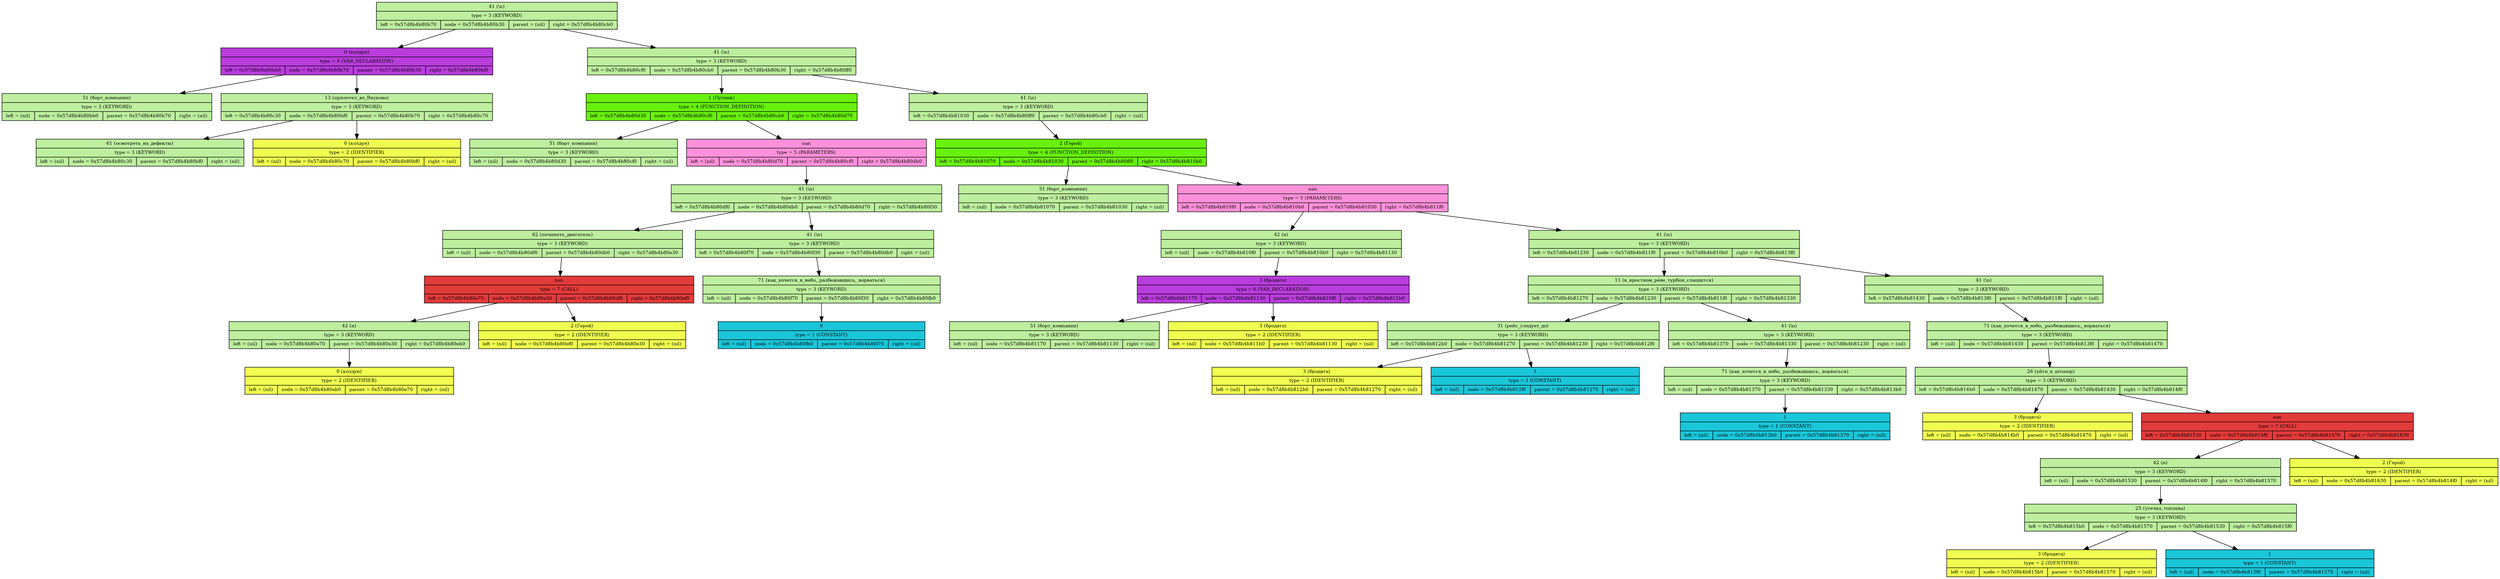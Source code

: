 digraph
{
	node[fontsize=9]

	node_0x57d8b4b80b30 [shape=record, label = "{41 (\\n)| type = 3 (KEYWORD) | {left = 0x57d8b4b80b70 | node = 0x57d8b4b80b30 | parent = (nil) | right = 0x57d8b4b80cb0}}" style="filled",fillcolor="#BDEF9E"]

	node_0x57d8b4b80b70 [shape=record, label = "{0 (колдун)| type = 6 (VAR_DECLARATION) | {left = 0x57d8b4b80bb0 | node = 0x57d8b4b80b70 | parent = 0x57d8b4b80b30 | right = 0x57d8b4b80bf0}}" style="filled",fillcolor="#B93CDC"]

	edge[color="black",fontsize=12]
	node_0x57d8b4b80b30 -> node_0x57d8b4b80b70

	node_0x57d8b4b80bb0 [shape=record, label = "{51 (борт_компании)| type = 3 (KEYWORD) | {left = (nil) | node = 0x57d8b4b80bb0 | parent = 0x57d8b4b80b70 | right = (nil)}}" style="filled",fillcolor="#BDEF9E"]

	edge[color="black",fontsize=12]
	node_0x57d8b4b80b70 -> node_0x57d8b4b80bb0

	node_0x57d8b4b80bf0 [shape=record, label = "{13 (прилетел_во_Внуково)| type = 3 (KEYWORD) | {left = 0x57d8b4b80c30 | node = 0x57d8b4b80bf0 | parent = 0x57d8b4b80b70 | right = 0x57d8b4b80c70}}" style="filled",fillcolor="#BDEF9E"]

	edge[color="black",fontsize=12]
	node_0x57d8b4b80b70 -> node_0x57d8b4b80bf0

	node_0x57d8b4b80c30 [shape=record, label = "{61 (осмотреть_на_дефекты)| type = 3 (KEYWORD) | {left = (nil) | node = 0x57d8b4b80c30 | parent = 0x57d8b4b80bf0 | right = (nil)}}" style="filled",fillcolor="#BDEF9E"]

	edge[color="black",fontsize=12]
	node_0x57d8b4b80bf0 -> node_0x57d8b4b80c30

	node_0x57d8b4b80c70 [shape=record, label = "{0 (колдун)| type = 2 (IDENTIFIER) | {left = (nil) | node = 0x57d8b4b80c70 | parent = 0x57d8b4b80bf0 | right = (nil)}}" style="filled",fillcolor="#F0FF4F"]

	edge[color="black",fontsize=12]
	node_0x57d8b4b80bf0 -> node_0x57d8b4b80c70

	node_0x57d8b4b80cb0 [shape=record, label = "{41 (\\n)| type = 3 (KEYWORD) | {left = 0x57d8b4b80cf0 | node = 0x57d8b4b80cb0 | parent = 0x57d8b4b80b30 | right = 0x57d8b4b80ff0}}" style="filled",fillcolor="#BDEF9E"]

	edge[color="black",fontsize=12]
	node_0x57d8b4b80b30 -> node_0x57d8b4b80cb0

	node_0x57d8b4b80cf0 [shape=record, label = "{1 (Путник)| type = 4 (FUNCTION_DEFINITION) | {left = 0x57d8b4b80d30 | node = 0x57d8b4b80cf0 | parent = 0x57d8b4b80cb0 | right = 0x57d8b4b80d70}}" style="filled",fillcolor="#68F10D"]

	edge[color="black",fontsize=12]
	node_0x57d8b4b80cb0 -> node_0x57d8b4b80cf0

	node_0x57d8b4b80d30 [shape=record, label = "{51 (борт_компании)| type = 3 (KEYWORD) | {left = (nil) | node = 0x57d8b4b80d30 | parent = 0x57d8b4b80cf0 | right = (nil)}}" style="filled",fillcolor="#BDEF9E"]

	edge[color="black",fontsize=12]
	node_0x57d8b4b80cf0 -> node_0x57d8b4b80d30

	node_0x57d8b4b80d70 [shape=record, label = "{nan| type = 5 (PARAMETERS) | {left = (nil) | node = 0x57d8b4b80d70 | parent = 0x57d8b4b80cf0 | right = 0x57d8b4b80db0}}" style="filled",fillcolor="#FF91DA"]

	edge[color="black",fontsize=12]
	node_0x57d8b4b80cf0 -> node_0x57d8b4b80d70

	node_0x57d8b4b80db0 [shape=record, label = "{41 (\\n)| type = 3 (KEYWORD) | {left = 0x57d8b4b80df0 | node = 0x57d8b4b80db0 | parent = 0x57d8b4b80d70 | right = 0x57d8b4b80f30}}" style="filled",fillcolor="#BDEF9E"]

	edge[color="black",fontsize=12]
	node_0x57d8b4b80d70 -> node_0x57d8b4b80db0

	node_0x57d8b4b80df0 [shape=record, label = "{62 (починить_двигатель)| type = 3 (KEYWORD) | {left = (nil) | node = 0x57d8b4b80df0 | parent = 0x57d8b4b80db0 | right = 0x57d8b4b80e30}}" style="filled",fillcolor="#BDEF9E"]

	edge[color="black",fontsize=12]
	node_0x57d8b4b80db0 -> node_0x57d8b4b80df0

	node_0x57d8b4b80e30 [shape=record, label = "{nan| type = 7 (CALL) | {left = 0x57d8b4b80e70 | node = 0x57d8b4b80e30 | parent = 0x57d8b4b80df0 | right = 0x57d8b4b80ef0}}" style="filled",fillcolor="#E33A3A"]

	edge[color="black",fontsize=12]
	node_0x57d8b4b80df0 -> node_0x57d8b4b80e30

	node_0x57d8b4b80e70 [shape=record, label = "{42 (и)| type = 3 (KEYWORD) | {left = (nil) | node = 0x57d8b4b80e70 | parent = 0x57d8b4b80e30 | right = 0x57d8b4b80eb0}}" style="filled",fillcolor="#BDEF9E"]

	edge[color="black",fontsize=12]
	node_0x57d8b4b80e30 -> node_0x57d8b4b80e70

	node_0x57d8b4b80eb0 [shape=record, label = "{0 (колдун)| type = 2 (IDENTIFIER) | {left = (nil) | node = 0x57d8b4b80eb0 | parent = 0x57d8b4b80e70 | right = (nil)}}" style="filled",fillcolor="#F0FF4F"]

	edge[color="black",fontsize=12]
	node_0x57d8b4b80e70 -> node_0x57d8b4b80eb0

	node_0x57d8b4b80ef0 [shape=record, label = "{2 (Герой)| type = 2 (IDENTIFIER) | {left = (nil) | node = 0x57d8b4b80ef0 | parent = 0x57d8b4b80e30 | right = (nil)}}" style="filled",fillcolor="#F0FF4F"]

	edge[color="black",fontsize=12]
	node_0x57d8b4b80e30 -> node_0x57d8b4b80ef0

	node_0x57d8b4b80f30 [shape=record, label = "{41 (\\n)| type = 3 (KEYWORD) | {left = 0x57d8b4b80f70 | node = 0x57d8b4b80f30 | parent = 0x57d8b4b80db0 | right = (nil)}}" style="filled",fillcolor="#BDEF9E"]

	edge[color="black",fontsize=12]
	node_0x57d8b4b80db0 -> node_0x57d8b4b80f30

	node_0x57d8b4b80f70 [shape=record, label = "{71 (как_хочется_в_небо,_разбежавшись,_ворваться)| type = 3 (KEYWORD) | {left = (nil) | node = 0x57d8b4b80f70 | parent = 0x57d8b4b80f30 | right = 0x57d8b4b80fb0}}" style="filled",fillcolor="#BDEF9E"]

	edge[color="black",fontsize=12]
	node_0x57d8b4b80f30 -> node_0x57d8b4b80f70

	node_0x57d8b4b80fb0 [shape=record, label = "{0| type = 1 (CONSTANT) | {left = (nil) | node = 0x57d8b4b80fb0 | parent = 0x57d8b4b80f70 | right = (nil)}}" style="filled",fillcolor="#1AC6D9"]

	edge[color="black",fontsize=12]
	node_0x57d8b4b80f70 -> node_0x57d8b4b80fb0

	node_0x57d8b4b80ff0 [shape=record, label = "{41 (\\n)| type = 3 (KEYWORD) | {left = 0x57d8b4b81030 | node = 0x57d8b4b80ff0 | parent = 0x57d8b4b80cb0 | right = (nil)}}" style="filled",fillcolor="#BDEF9E"]

	edge[color="black",fontsize=12]
	node_0x57d8b4b80cb0 -> node_0x57d8b4b80ff0

	node_0x57d8b4b81030 [shape=record, label = "{2 (Герой)| type = 4 (FUNCTION_DEFINITION) | {left = 0x57d8b4b81070 | node = 0x57d8b4b81030 | parent = 0x57d8b4b80ff0 | right = 0x57d8b4b810b0}}" style="filled",fillcolor="#68F10D"]

	edge[color="black",fontsize=12]
	node_0x57d8b4b80ff0 -> node_0x57d8b4b81030

	node_0x57d8b4b81070 [shape=record, label = "{51 (борт_компании)| type = 3 (KEYWORD) | {left = (nil) | node = 0x57d8b4b81070 | parent = 0x57d8b4b81030 | right = (nil)}}" style="filled",fillcolor="#BDEF9E"]

	edge[color="black",fontsize=12]
	node_0x57d8b4b81030 -> node_0x57d8b4b81070

	node_0x57d8b4b810b0 [shape=record, label = "{nan| type = 5 (PARAMETERS) | {left = 0x57d8b4b810f0 | node = 0x57d8b4b810b0 | parent = 0x57d8b4b81030 | right = 0x57d8b4b811f0}}" style="filled",fillcolor="#FF91DA"]

	edge[color="black",fontsize=12]
	node_0x57d8b4b81030 -> node_0x57d8b4b810b0

	node_0x57d8b4b810f0 [shape=record, label = "{42 (и)| type = 3 (KEYWORD) | {left = (nil) | node = 0x57d8b4b810f0 | parent = 0x57d8b4b810b0 | right = 0x57d8b4b81130}}" style="filled",fillcolor="#BDEF9E"]

	edge[color="black",fontsize=12]
	node_0x57d8b4b810b0 -> node_0x57d8b4b810f0

	node_0x57d8b4b81130 [shape=record, label = "{3 (бродяга)| type = 6 (VAR_DECLARATION) | {left = 0x57d8b4b81170 | node = 0x57d8b4b81130 | parent = 0x57d8b4b810f0 | right = 0x57d8b4b811b0}}" style="filled",fillcolor="#B93CDC"]

	edge[color="black",fontsize=12]
	node_0x57d8b4b810f0 -> node_0x57d8b4b81130

	node_0x57d8b4b81170 [shape=record, label = "{51 (борт_компании)| type = 3 (KEYWORD) | {left = (nil) | node = 0x57d8b4b81170 | parent = 0x57d8b4b81130 | right = (nil)}}" style="filled",fillcolor="#BDEF9E"]

	edge[color="black",fontsize=12]
	node_0x57d8b4b81130 -> node_0x57d8b4b81170

	node_0x57d8b4b811b0 [shape=record, label = "{3 (бродяга)| type = 2 (IDENTIFIER) | {left = (nil) | node = 0x57d8b4b811b0 | parent = 0x57d8b4b81130 | right = (nil)}}" style="filled",fillcolor="#F0FF4F"]

	edge[color="black",fontsize=12]
	node_0x57d8b4b81130 -> node_0x57d8b4b811b0

	node_0x57d8b4b811f0 [shape=record, label = "{41 (\\n)| type = 3 (KEYWORD) | {left = 0x57d8b4b81230 | node = 0x57d8b4b811f0 | parent = 0x57d8b4b810b0 | right = 0x57d8b4b813f0}}" style="filled",fillcolor="#BDEF9E"]

	edge[color="black",fontsize=12]
	node_0x57d8b4b810b0 -> node_0x57d8b4b811f0

	node_0x57d8b4b81230 [shape=record, label = "{11 (в_яростном_рёве_турбин_слышится)| type = 3 (KEYWORD) | {left = 0x57d8b4b81270 | node = 0x57d8b4b81230 | parent = 0x57d8b4b811f0 | right = 0x57d8b4b81330}}" style="filled",fillcolor="#BDEF9E"]

	edge[color="black",fontsize=12]
	node_0x57d8b4b811f0 -> node_0x57d8b4b81230

	node_0x57d8b4b81270 [shape=record, label = "{31 (рейс_следует_до)| type = 3 (KEYWORD) | {left = 0x57d8b4b812b0 | node = 0x57d8b4b81270 | parent = 0x57d8b4b81230 | right = 0x57d8b4b812f0}}" style="filled",fillcolor="#BDEF9E"]

	edge[color="black",fontsize=12]
	node_0x57d8b4b81230 -> node_0x57d8b4b81270

	node_0x57d8b4b812b0 [shape=record, label = "{3 (бродяга)| type = 2 (IDENTIFIER) | {left = (nil) | node = 0x57d8b4b812b0 | parent = 0x57d8b4b81270 | right = (nil)}}" style="filled",fillcolor="#F0FF4F"]

	edge[color="black",fontsize=12]
	node_0x57d8b4b81270 -> node_0x57d8b4b812b0

	node_0x57d8b4b812f0 [shape=record, label = "{1| type = 1 (CONSTANT) | {left = (nil) | node = 0x57d8b4b812f0 | parent = 0x57d8b4b81270 | right = (nil)}}" style="filled",fillcolor="#1AC6D9"]

	edge[color="black",fontsize=12]
	node_0x57d8b4b81270 -> node_0x57d8b4b812f0

	node_0x57d8b4b81330 [shape=record, label = "{41 (\\n)| type = 3 (KEYWORD) | {left = 0x57d8b4b81370 | node = 0x57d8b4b81330 | parent = 0x57d8b4b81230 | right = (nil)}}" style="filled",fillcolor="#BDEF9E"]

	edge[color="black",fontsize=12]
	node_0x57d8b4b81230 -> node_0x57d8b4b81330

	node_0x57d8b4b81370 [shape=record, label = "{71 (как_хочется_в_небо,_разбежавшись,_ворваться)| type = 3 (KEYWORD) | {left = (nil) | node = 0x57d8b4b81370 | parent = 0x57d8b4b81330 | right = 0x57d8b4b813b0}}" style="filled",fillcolor="#BDEF9E"]

	edge[color="black",fontsize=12]
	node_0x57d8b4b81330 -> node_0x57d8b4b81370

	node_0x57d8b4b813b0 [shape=record, label = "{1| type = 1 (CONSTANT) | {left = (nil) | node = 0x57d8b4b813b0 | parent = 0x57d8b4b81370 | right = (nil)}}" style="filled",fillcolor="#1AC6D9"]

	edge[color="black",fontsize=12]
	node_0x57d8b4b81370 -> node_0x57d8b4b813b0

	node_0x57d8b4b813f0 [shape=record, label = "{41 (\\n)| type = 3 (KEYWORD) | {left = 0x57d8b4b81430 | node = 0x57d8b4b813f0 | parent = 0x57d8b4b811f0 | right = (nil)}}" style="filled",fillcolor="#BDEF9E"]

	edge[color="black",fontsize=12]
	node_0x57d8b4b811f0 -> node_0x57d8b4b813f0

	node_0x57d8b4b81430 [shape=record, label = "{71 (как_хочется_в_небо,_разбежавшись,_ворваться)| type = 3 (KEYWORD) | {left = (nil) | node = 0x57d8b4b81430 | parent = 0x57d8b4b813f0 | right = 0x57d8b4b81470}}" style="filled",fillcolor="#BDEF9E"]

	edge[color="black",fontsize=12]
	node_0x57d8b4b813f0 -> node_0x57d8b4b81430

	node_0x57d8b4b81470 [shape=record, label = "{26 (уйти_в_штопор)| type = 3 (KEYWORD) | {left = 0x57d8b4b814b0 | node = 0x57d8b4b81470 | parent = 0x57d8b4b81430 | right = 0x57d8b4b814f0}}" style="filled",fillcolor="#BDEF9E"]

	edge[color="black",fontsize=12]
	node_0x57d8b4b81430 -> node_0x57d8b4b81470

	node_0x57d8b4b814b0 [shape=record, label = "{3 (бродяга)| type = 2 (IDENTIFIER) | {left = (nil) | node = 0x57d8b4b814b0 | parent = 0x57d8b4b81470 | right = (nil)}}" style="filled",fillcolor="#F0FF4F"]

	edge[color="black",fontsize=12]
	node_0x57d8b4b81470 -> node_0x57d8b4b814b0

	node_0x57d8b4b814f0 [shape=record, label = "{nan| type = 7 (CALL) | {left = 0x57d8b4b81530 | node = 0x57d8b4b814f0 | parent = 0x57d8b4b81470 | right = 0x57d8b4b81630}}" style="filled",fillcolor="#E33A3A"]

	edge[color="black",fontsize=12]
	node_0x57d8b4b81470 -> node_0x57d8b4b814f0

	node_0x57d8b4b81530 [shape=record, label = "{42 (и)| type = 3 (KEYWORD) | {left = (nil) | node = 0x57d8b4b81530 | parent = 0x57d8b4b814f0 | right = 0x57d8b4b81570}}" style="filled",fillcolor="#BDEF9E"]

	edge[color="black",fontsize=12]
	node_0x57d8b4b814f0 -> node_0x57d8b4b81530

	node_0x57d8b4b81570 [shape=record, label = "{25 (утечка_топлива)| type = 3 (KEYWORD) | {left = 0x57d8b4b815b0 | node = 0x57d8b4b81570 | parent = 0x57d8b4b81530 | right = 0x57d8b4b815f0}}" style="filled",fillcolor="#BDEF9E"]

	edge[color="black",fontsize=12]
	node_0x57d8b4b81530 -> node_0x57d8b4b81570

	node_0x57d8b4b815b0 [shape=record, label = "{3 (бродяга)| type = 2 (IDENTIFIER) | {left = (nil) | node = 0x57d8b4b815b0 | parent = 0x57d8b4b81570 | right = (nil)}}" style="filled",fillcolor="#F0FF4F"]

	edge[color="black",fontsize=12]
	node_0x57d8b4b81570 -> node_0x57d8b4b815b0

	node_0x57d8b4b815f0 [shape=record, label = "{1| type = 1 (CONSTANT) | {left = (nil) | node = 0x57d8b4b815f0 | parent = 0x57d8b4b81570 | right = (nil)}}" style="filled",fillcolor="#1AC6D9"]

	edge[color="black",fontsize=12]
	node_0x57d8b4b81570 -> node_0x57d8b4b815f0

	node_0x57d8b4b81630 [shape=record, label = "{2 (Герой)| type = 2 (IDENTIFIER) | {left = (nil) | node = 0x57d8b4b81630 | parent = 0x57d8b4b814f0 | right = (nil)}}" style="filled",fillcolor="#F0FF4F"]

	edge[color="black",fontsize=12]
	node_0x57d8b4b814f0 -> node_0x57d8b4b81630

	}